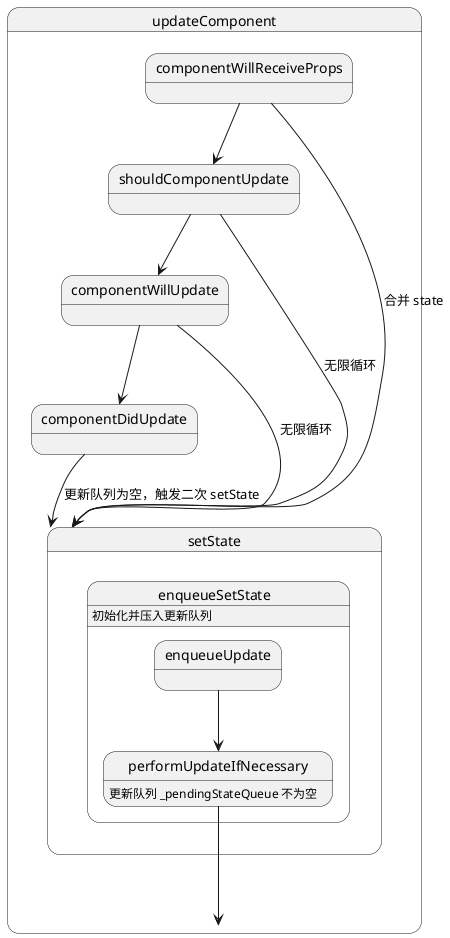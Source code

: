 @startuml react-set-state-pitfall

state updateComponent {
  state "componentWillUpdate" as cwu
  state "shouldComponentUpdate" as scu 
  state "componentWillReceiveProps" as cwrp
  state "componentDidUpdate" as  cdu
  cwrp --> scu
  scu --> cwu
  cwu --> cdu
  cwrp --> setState : 合并 state
  cwu --> setState : 无限循环
  scu --> setState : 无限循环
  cdu --> setState : 更新队列为空，触发二次 setState
}

state setState {
  state enqueueSetState {
    enqueueSetState: 初始化并压入更新队列

    state enqueueUpdate
    enqueueUpdate --> puin
  }   
}

state "performUpdateIfNecessary" as puin {
  puin: 更新队列 _pendingStateQueue 不为空
}

puin --> updateComponent
 
@enduml
